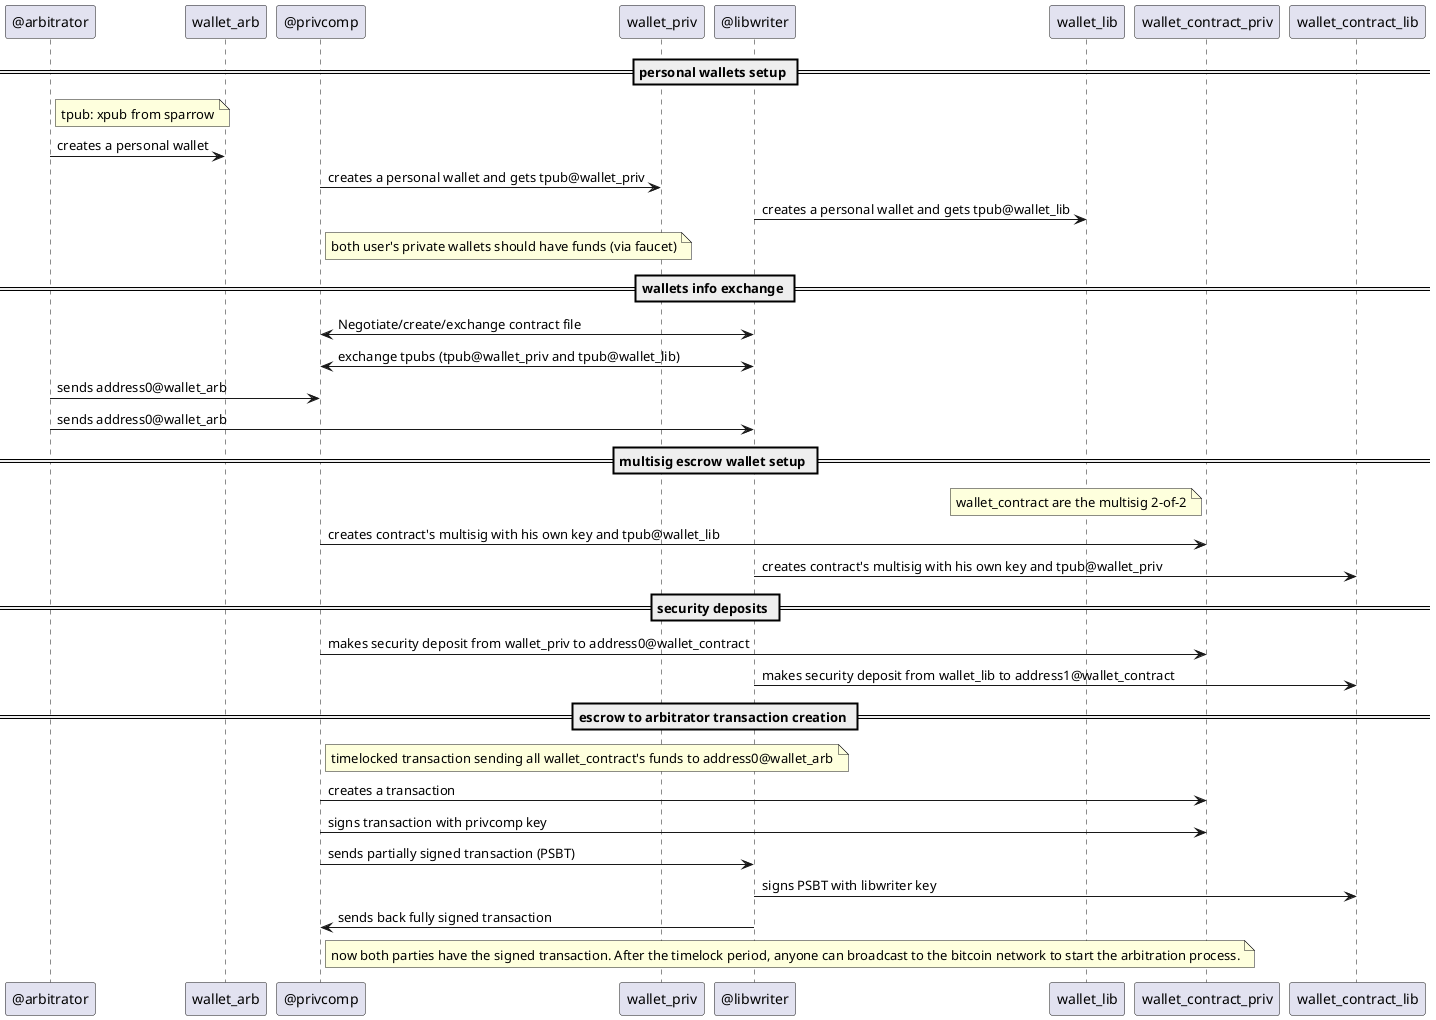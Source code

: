 @startuml PLS v0.1 - MnVP - peers without the network - 2-of-2

== personal wallets setup ==

note right of @arbitrator: tpub: xpub from sparrow

@arbitrator->wallet_arb: creates a personal wallet
@privcomp->wallet_priv: creates a personal wallet and gets tpub@wallet_priv
@libwriter->wallet_lib: creates a personal wallet and gets tpub@wallet_lib

note right of @privcomp: both user's private wallets should have funds (via faucet)

== wallets info exchange ==

@privcomp<->@libwriter: Negotiate/create/exchange contract file
@privcomp<->@libwriter: exchange tpubs (tpub@wallet_priv and tpub@wallet_lib)
@arbitrator->@privcomp: sends address0@wallet_arb
@arbitrator->@libwriter: sends address0@wallet_arb

== multisig escrow wallet setup ==

note left of wallet_contract_priv: wallet_contract are the multisig 2-of-2

@privcomp->wallet_contract_priv: creates contract's multisig with his own key and tpub@wallet_lib
@libwriter->wallet_contract_lib: creates contract's multisig with his own key and tpub@wallet_priv

== security deposits ==

@privcomp->wallet_contract_priv: makes security deposit from wallet_priv to address0@wallet_contract
@libwriter->wallet_contract_lib: makes security deposit from wallet_lib to address1@wallet_contract

== escrow to arbitrator transaction creation ==

note right of @privcomp: timelocked transaction sending all wallet_contract's funds to address0@wallet_arb
@privcomp->wallet_contract_priv: creates a transaction
@privcomp->wallet_contract_priv: signs transaction with privcomp key
@privcomp->@libwriter: sends partially signed transaction (PSBT)
@libwriter->wallet_contract_lib: signs PSBT with libwriter key
@libwriter->@privcomp: sends back fully signed transaction
note right of @privcomp: now both parties have the signed transaction. After the timelock period, anyone can broadcast to the bitcoin network to start the arbitration process.
@enduml
